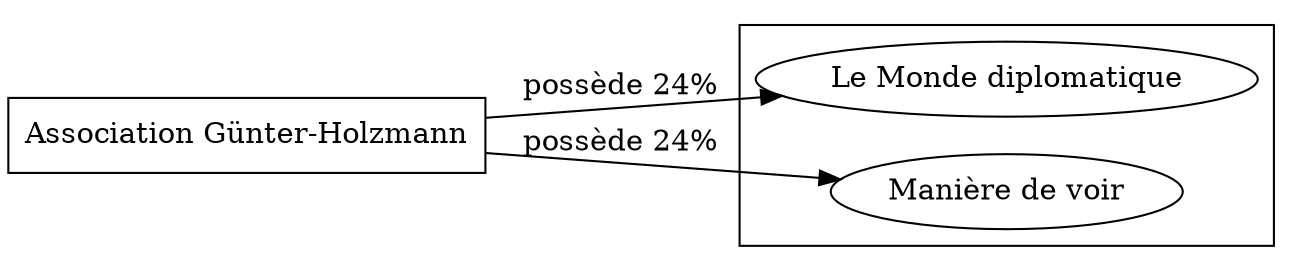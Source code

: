 digraph {
  rankdir=LR;
  subgraph roots {
    
      "association-guenter-holzmann-34"[label="Association Günter-Holzmann" shape=box]
    
  }

  

  subgraph clusterLeaves {
    
      "le-monde-diplomatique-24"[label="Le Monde diplomatique"]
    
      "maniere-de-voir-25"[label="Manière de voir"]
    
  }

  
    "association-guenter-holzmann-34" -> "le-monde-diplomatique-24" [
      label="possède 24%"
    ]
  
    "association-guenter-holzmann-34" -> "maniere-de-voir-25" [
      label="possède 24%"
    ]
  
}
